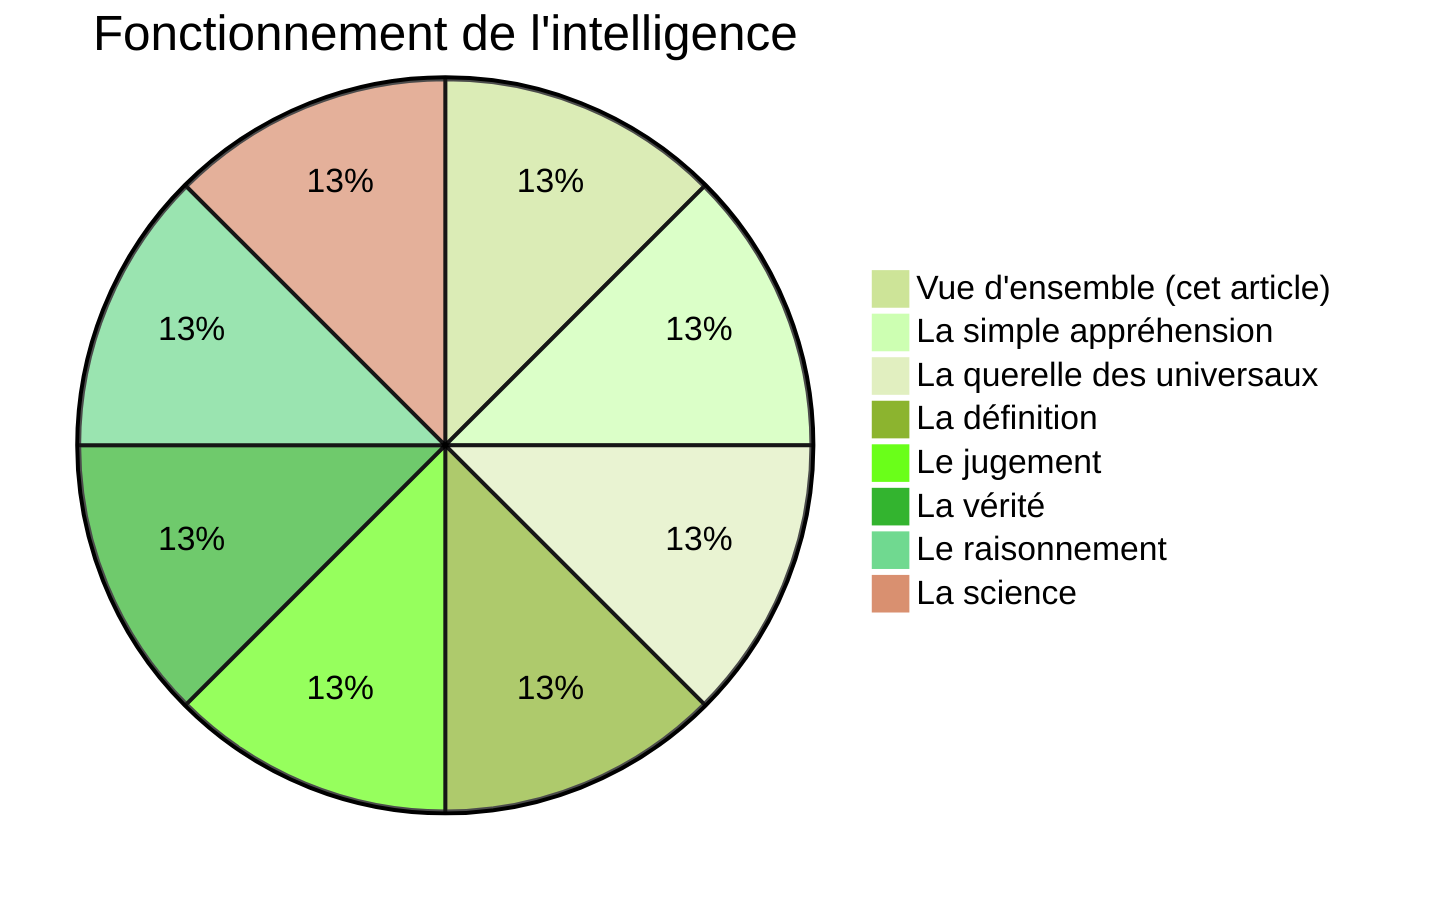 ---
config:
  theme: forest
---
pie
    title Fonctionnement de l'intelligence
    "Vue d'ensemble (cet article)" : 10
    "La simple appréhension" : 10
    "La querelle des universaux" : 10
    "La définition" : 10
    "Le jugement" : 10
    "La vérité" : 10
    "Le raisonnement" : 10
    "La science" : 10
